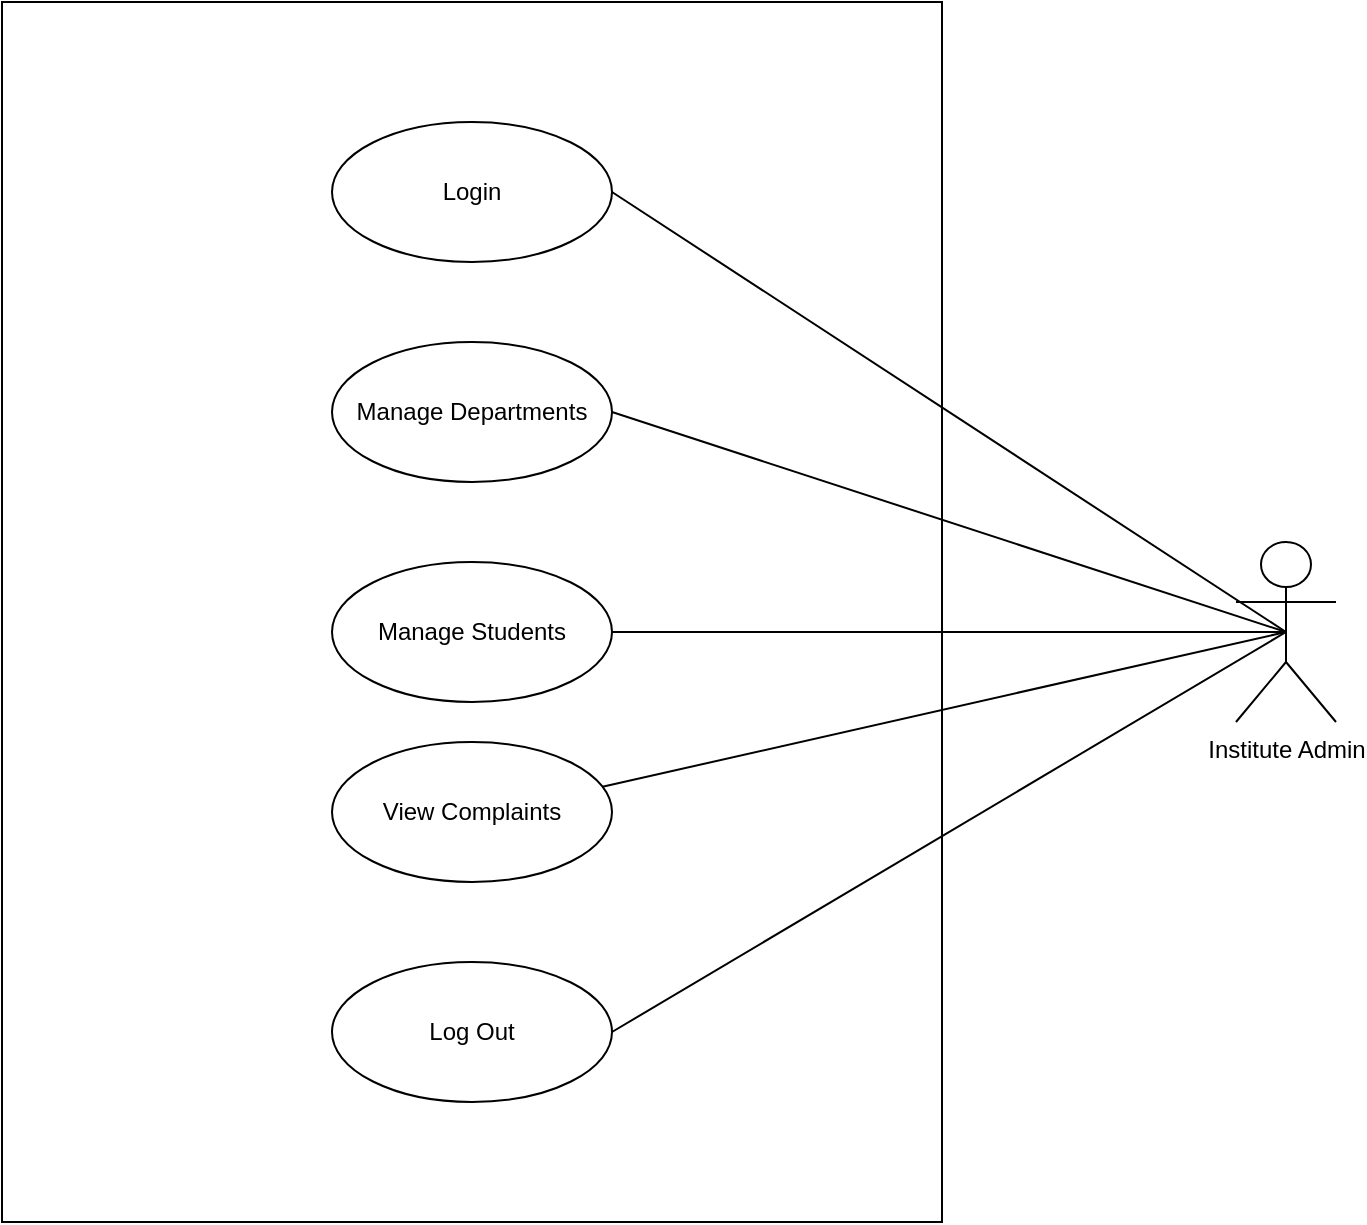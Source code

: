 <mxfile version="21.5.2" type="github">
  <diagram name="Page-1" id="QDP6_12nQGuiboPre8bc">
    <mxGraphModel dx="1050" dy="562" grid="1" gridSize="10" guides="1" tooltips="1" connect="1" arrows="1" fold="1" page="1" pageScale="1" pageWidth="850" pageHeight="1100" math="0" shadow="0">
      <root>
        <mxCell id="0" />
        <mxCell id="1" parent="0" />
        <mxCell id="ciB5Y31d8VwvY759OTdN-1" value="Institute Admin&lt;br&gt;" style="shape=umlActor;verticalLabelPosition=bottom;verticalAlign=top;html=1;outlineConnect=0;" vertex="1" parent="1">
          <mxGeometry x="630" y="300" width="50" height="90" as="geometry" />
        </mxCell>
        <mxCell id="ciB5Y31d8VwvY759OTdN-2" value="" style="rounded=0;whiteSpace=wrap;html=1;" vertex="1" parent="1">
          <mxGeometry x="13" y="30" width="470" height="610" as="geometry" />
        </mxCell>
        <mxCell id="ciB5Y31d8VwvY759OTdN-3" value="Manage Departments" style="ellipse;whiteSpace=wrap;html=1;" vertex="1" parent="1">
          <mxGeometry x="178" y="200" width="140" height="70" as="geometry" />
        </mxCell>
        <mxCell id="ciB5Y31d8VwvY759OTdN-4" value="Manage Students" style="ellipse;whiteSpace=wrap;html=1;" vertex="1" parent="1">
          <mxGeometry x="178" y="310" width="140" height="70" as="geometry" />
        </mxCell>
        <mxCell id="ciB5Y31d8VwvY759OTdN-6" value="Login" style="ellipse;whiteSpace=wrap;html=1;" vertex="1" parent="1">
          <mxGeometry x="178" y="90" width="140" height="70" as="geometry" />
        </mxCell>
        <mxCell id="ciB5Y31d8VwvY759OTdN-7" value="Log Out" style="ellipse;whiteSpace=wrap;html=1;" vertex="1" parent="1">
          <mxGeometry x="178" y="510" width="140" height="70" as="geometry" />
        </mxCell>
        <mxCell id="ciB5Y31d8VwvY759OTdN-8" style="rounded=0;orthogonalLoop=1;jettySize=auto;html=1;endArrow=none;endFill=0;entryX=1;entryY=0.5;entryDx=0;entryDy=0;exitX=0.5;exitY=0.5;exitDx=0;exitDy=0;exitPerimeter=0;" edge="1" parent="1" source="ciB5Y31d8VwvY759OTdN-1" target="ciB5Y31d8VwvY759OTdN-6">
          <mxGeometry relative="1" as="geometry">
            <mxPoint x="550" y="400" as="targetPoint" />
            <mxPoint x="570" y="320" as="sourcePoint" />
          </mxGeometry>
        </mxCell>
        <mxCell id="ciB5Y31d8VwvY759OTdN-9" style="rounded=0;orthogonalLoop=1;jettySize=auto;html=1;endArrow=none;endFill=0;entryX=1;entryY=0.5;entryDx=0;entryDy=0;exitX=0.5;exitY=0.5;exitDx=0;exitDy=0;exitPerimeter=0;" edge="1" parent="1" source="ciB5Y31d8VwvY759OTdN-1" target="ciB5Y31d8VwvY759OTdN-3">
          <mxGeometry relative="1" as="geometry">
            <mxPoint x="338" y="145" as="targetPoint" />
            <mxPoint x="540" y="410" as="sourcePoint" />
          </mxGeometry>
        </mxCell>
        <mxCell id="ciB5Y31d8VwvY759OTdN-10" style="rounded=0;orthogonalLoop=1;jettySize=auto;html=1;endArrow=none;endFill=0;entryX=1;entryY=0.5;entryDx=0;entryDy=0;exitX=0.5;exitY=0.5;exitDx=0;exitDy=0;exitPerimeter=0;" edge="1" parent="1" source="ciB5Y31d8VwvY759OTdN-1" target="ciB5Y31d8VwvY759OTdN-4">
          <mxGeometry relative="1" as="geometry">
            <mxPoint x="348" y="155" as="targetPoint" />
            <mxPoint x="540" y="440" as="sourcePoint" />
          </mxGeometry>
        </mxCell>
        <mxCell id="ciB5Y31d8VwvY759OTdN-12" style="rounded=0;orthogonalLoop=1;jettySize=auto;html=1;endArrow=none;endFill=0;entryX=1;entryY=0.5;entryDx=0;entryDy=0;exitX=0.5;exitY=0.5;exitDx=0;exitDy=0;exitPerimeter=0;" edge="1" parent="1" source="ciB5Y31d8VwvY759OTdN-1" target="ciB5Y31d8VwvY759OTdN-7">
          <mxGeometry relative="1" as="geometry">
            <mxPoint x="388" y="195" as="targetPoint" />
            <mxPoint x="560" y="520" as="sourcePoint" />
          </mxGeometry>
        </mxCell>
        <mxCell id="ciB5Y31d8VwvY759OTdN-13" value="View Complaints" style="ellipse;whiteSpace=wrap;html=1;" vertex="1" parent="1">
          <mxGeometry x="178" y="400" width="140" height="70" as="geometry" />
        </mxCell>
        <mxCell id="ciB5Y31d8VwvY759OTdN-14" style="rounded=0;orthogonalLoop=1;jettySize=auto;html=1;endArrow=none;endFill=0;entryX=0.966;entryY=0.32;entryDx=0;entryDy=0;exitX=0.5;exitY=0.5;exitDx=0;exitDy=0;exitPerimeter=0;entryPerimeter=0;" edge="1" parent="1" source="ciB5Y31d8VwvY759OTdN-1" target="ciB5Y31d8VwvY759OTdN-13">
          <mxGeometry relative="1" as="geometry">
            <mxPoint x="328" y="355" as="targetPoint" />
            <mxPoint x="665" y="475" as="sourcePoint" />
          </mxGeometry>
        </mxCell>
      </root>
    </mxGraphModel>
  </diagram>
</mxfile>
